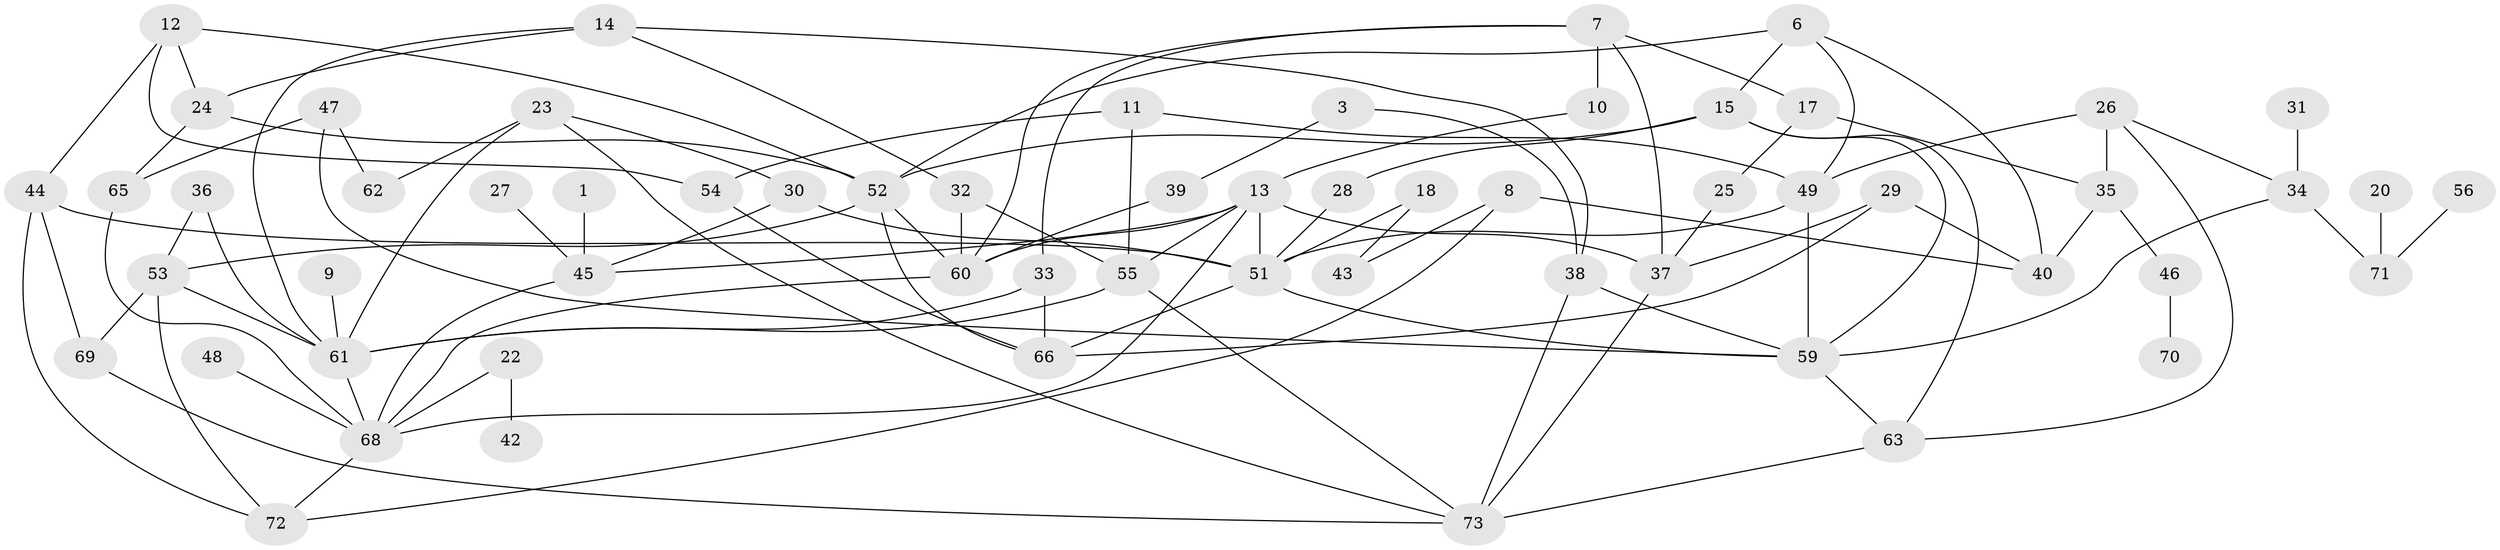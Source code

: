 // original degree distribution, {4: 0.1506849315068493, 1: 0.19863013698630136, 2: 0.2534246575342466, 3: 0.2465753424657534, 0: 0.06164383561643835, 5: 0.0684931506849315, 7: 0.00684931506849315, 6: 0.0136986301369863}
// Generated by graph-tools (version 1.1) at 2025/49/03/09/25 03:49:04]
// undirected, 61 vertices, 108 edges
graph export_dot {
graph [start="1"]
  node [color=gray90,style=filled];
  1;
  3;
  6;
  7;
  8;
  9;
  10;
  11;
  12;
  13;
  14;
  15;
  17;
  18;
  20;
  22;
  23;
  24;
  25;
  26;
  27;
  28;
  29;
  30;
  31;
  32;
  33;
  34;
  35;
  36;
  37;
  38;
  39;
  40;
  42;
  43;
  44;
  45;
  46;
  47;
  48;
  49;
  51;
  52;
  53;
  54;
  55;
  56;
  59;
  60;
  61;
  62;
  63;
  65;
  66;
  68;
  69;
  70;
  71;
  72;
  73;
  1 -- 45 [weight=1.0];
  3 -- 38 [weight=1.0];
  3 -- 39 [weight=1.0];
  6 -- 15 [weight=1.0];
  6 -- 40 [weight=1.0];
  6 -- 49 [weight=1.0];
  6 -- 52 [weight=1.0];
  7 -- 10 [weight=1.0];
  7 -- 17 [weight=1.0];
  7 -- 33 [weight=1.0];
  7 -- 37 [weight=1.0];
  7 -- 60 [weight=1.0];
  8 -- 40 [weight=1.0];
  8 -- 43 [weight=1.0];
  8 -- 72 [weight=1.0];
  9 -- 61 [weight=1.0];
  10 -- 13 [weight=1.0];
  11 -- 49 [weight=1.0];
  11 -- 54 [weight=1.0];
  11 -- 55 [weight=1.0];
  12 -- 24 [weight=1.0];
  12 -- 44 [weight=1.0];
  12 -- 52 [weight=1.0];
  12 -- 54 [weight=1.0];
  13 -- 37 [weight=1.0];
  13 -- 45 [weight=1.0];
  13 -- 51 [weight=1.0];
  13 -- 55 [weight=1.0];
  13 -- 60 [weight=1.0];
  13 -- 68 [weight=1.0];
  14 -- 24 [weight=1.0];
  14 -- 32 [weight=1.0];
  14 -- 38 [weight=1.0];
  14 -- 61 [weight=1.0];
  15 -- 28 [weight=1.0];
  15 -- 52 [weight=1.0];
  15 -- 59 [weight=1.0];
  15 -- 63 [weight=1.0];
  17 -- 25 [weight=1.0];
  17 -- 35 [weight=1.0];
  18 -- 43 [weight=1.0];
  18 -- 51 [weight=1.0];
  20 -- 71 [weight=1.0];
  22 -- 42 [weight=1.0];
  22 -- 68 [weight=1.0];
  23 -- 30 [weight=1.0];
  23 -- 61 [weight=1.0];
  23 -- 62 [weight=1.0];
  23 -- 73 [weight=1.0];
  24 -- 52 [weight=1.0];
  24 -- 65 [weight=1.0];
  25 -- 37 [weight=1.0];
  26 -- 34 [weight=1.0];
  26 -- 35 [weight=1.0];
  26 -- 49 [weight=3.0];
  26 -- 63 [weight=1.0];
  27 -- 45 [weight=1.0];
  28 -- 51 [weight=1.0];
  29 -- 37 [weight=1.0];
  29 -- 40 [weight=1.0];
  29 -- 66 [weight=1.0];
  30 -- 45 [weight=1.0];
  30 -- 51 [weight=1.0];
  31 -- 34 [weight=1.0];
  32 -- 55 [weight=1.0];
  32 -- 60 [weight=1.0];
  33 -- 61 [weight=1.0];
  33 -- 66 [weight=1.0];
  34 -- 59 [weight=1.0];
  34 -- 71 [weight=1.0];
  35 -- 40 [weight=1.0];
  35 -- 46 [weight=1.0];
  36 -- 53 [weight=1.0];
  36 -- 61 [weight=1.0];
  37 -- 73 [weight=1.0];
  38 -- 59 [weight=1.0];
  38 -- 73 [weight=1.0];
  39 -- 60 [weight=1.0];
  44 -- 51 [weight=1.0];
  44 -- 69 [weight=1.0];
  44 -- 72 [weight=1.0];
  45 -- 68 [weight=1.0];
  46 -- 70 [weight=1.0];
  47 -- 59 [weight=1.0];
  47 -- 62 [weight=1.0];
  47 -- 65 [weight=1.0];
  48 -- 68 [weight=1.0];
  49 -- 51 [weight=1.0];
  49 -- 59 [weight=1.0];
  51 -- 59 [weight=1.0];
  51 -- 66 [weight=1.0];
  52 -- 53 [weight=1.0];
  52 -- 60 [weight=1.0];
  52 -- 66 [weight=1.0];
  53 -- 61 [weight=1.0];
  53 -- 69 [weight=1.0];
  53 -- 72 [weight=1.0];
  54 -- 66 [weight=1.0];
  55 -- 61 [weight=1.0];
  55 -- 73 [weight=1.0];
  56 -- 71 [weight=1.0];
  59 -- 63 [weight=1.0];
  60 -- 68 [weight=1.0];
  61 -- 68 [weight=1.0];
  63 -- 73 [weight=1.0];
  65 -- 68 [weight=1.0];
  68 -- 72 [weight=1.0];
  69 -- 73 [weight=1.0];
}
